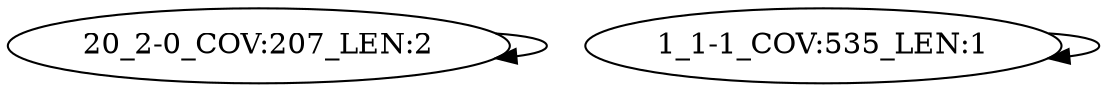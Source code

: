 digraph G {
    "20_2-0_COV:207_LEN:2" -> "20_2-0_COV:207_LEN:2";
    "1_1-1_COV:535_LEN:1" -> "1_1-1_COV:535_LEN:1";
}
